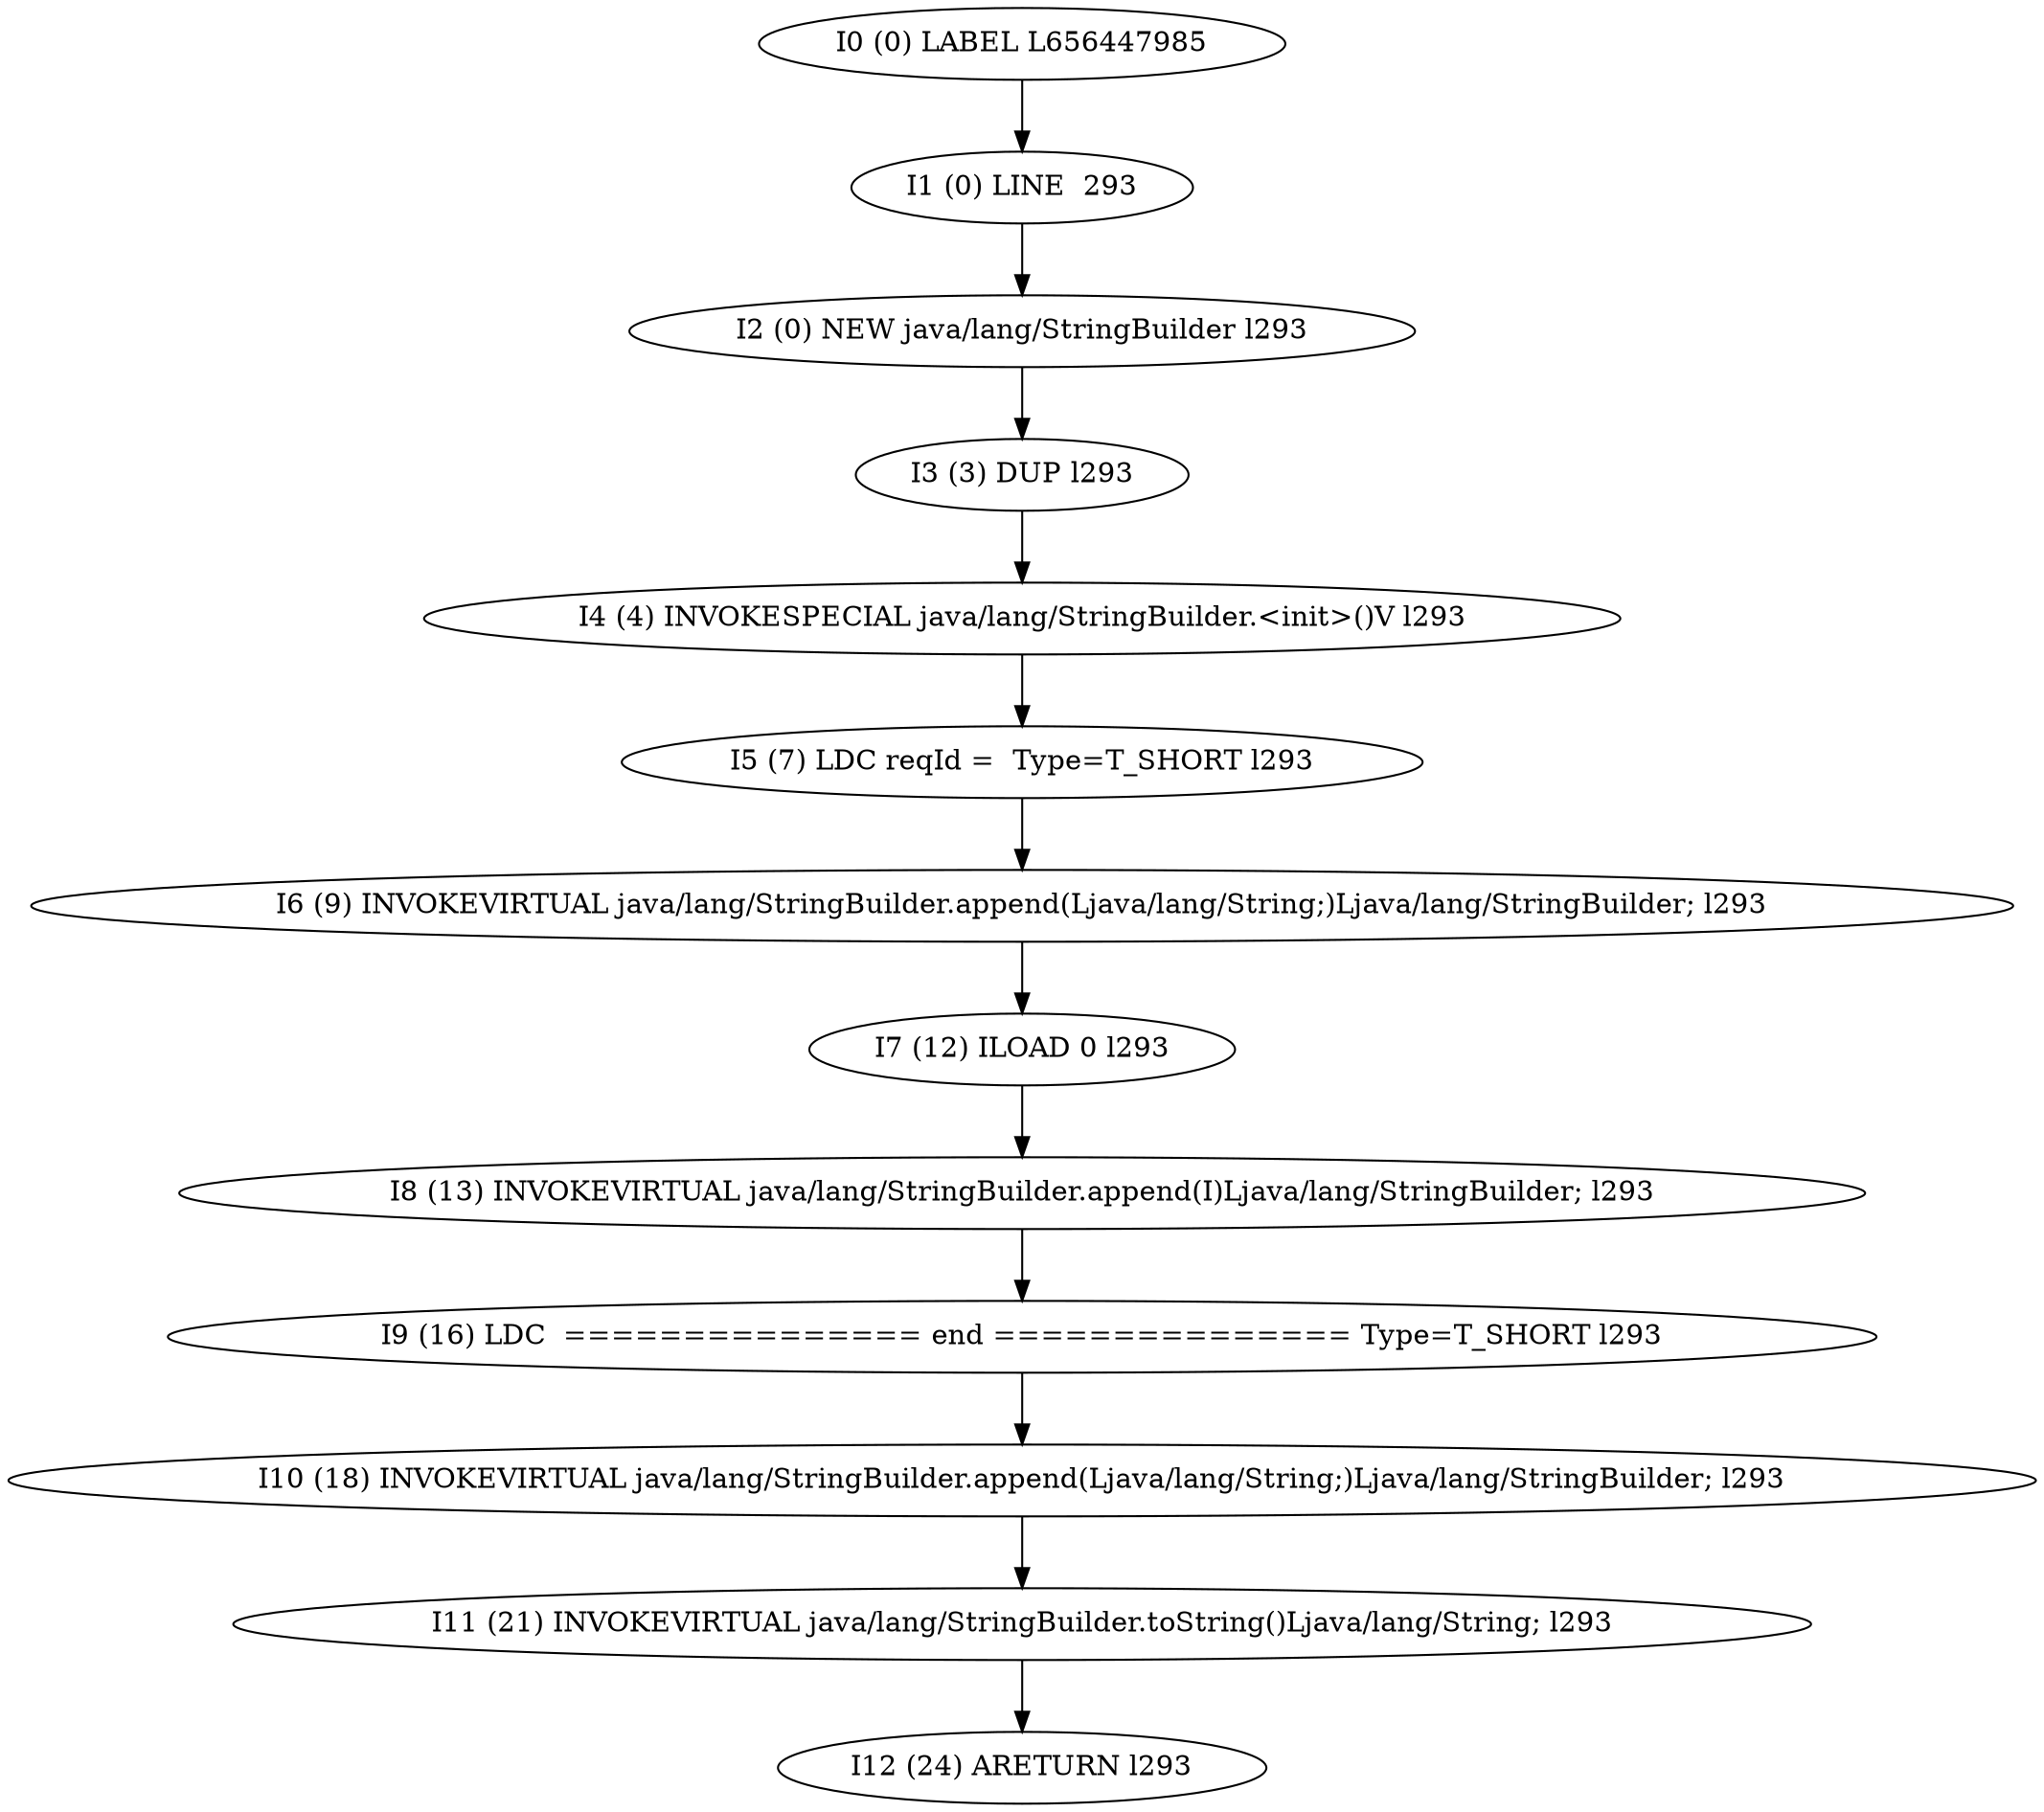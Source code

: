 digraph G {
  1 [ label="I0 (0) LABEL L656447985" ];
  2 [ label="I1 (0) LINE  293" ];
  3 [ label="I2 (0) NEW java/lang/StringBuilder l293" ];
  4 [ label="I3 (3) DUP l293" ];
  5 [ label="I4 (4) INVOKESPECIAL java/lang/StringBuilder.<init>()V l293" ];
  6 [ label="I5 (7) LDC reqId =  Type=T_SHORT l293" ];
  7 [ label="I6 (9) INVOKEVIRTUAL java/lang/StringBuilder.append(Ljava/lang/String;)Ljava/lang/StringBuilder; l293" ];
  8 [ label="I7 (12) ILOAD 0 l293" ];
  9 [ label="I8 (13) INVOKEVIRTUAL java/lang/StringBuilder.append(I)Ljava/lang/StringBuilder; l293" ];
  10 [ label="I9 (16) LDC  =============== end =============== Type=T_SHORT l293" ];
  11 [ label="I10 (18) INVOKEVIRTUAL java/lang/StringBuilder.append(Ljava/lang/String;)Ljava/lang/StringBuilder; l293" ];
  12 [ label="I11 (21) INVOKEVIRTUAL java/lang/StringBuilder.toString()Ljava/lang/String; l293" ];
  13 [ label="I12 (24) ARETURN l293" ];
  1 -> 2 [ label="" ];
  2 -> 3 [ label="" ];
  3 -> 4 [ label="" ];
  4 -> 5 [ label="" ];
  5 -> 6 [ label="" ];
  6 -> 7 [ label="" ];
  7 -> 8 [ label="" ];
  8 -> 9 [ label="" ];
  9 -> 10 [ label="" ];
  10 -> 11 [ label="" ];
  11 -> 12 [ label="" ];
  12 -> 13 [ label="" ];
}
